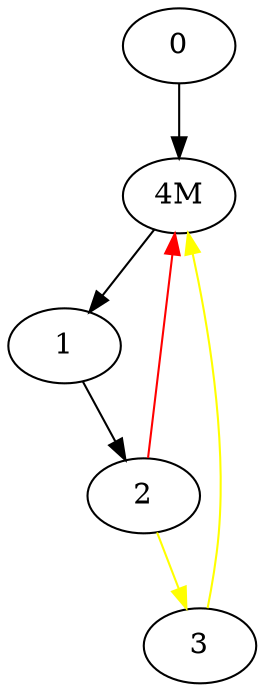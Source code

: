 Digraph G {
0->"4M";
1->2;
edge [color=red];
2->"4M";
edge [color=black];
edge [color=yellow];
2->3;
edge [color=black];
edge [color=yellow];
3->"4M";
edge [color=black];
3;
"4M"->1;
}
